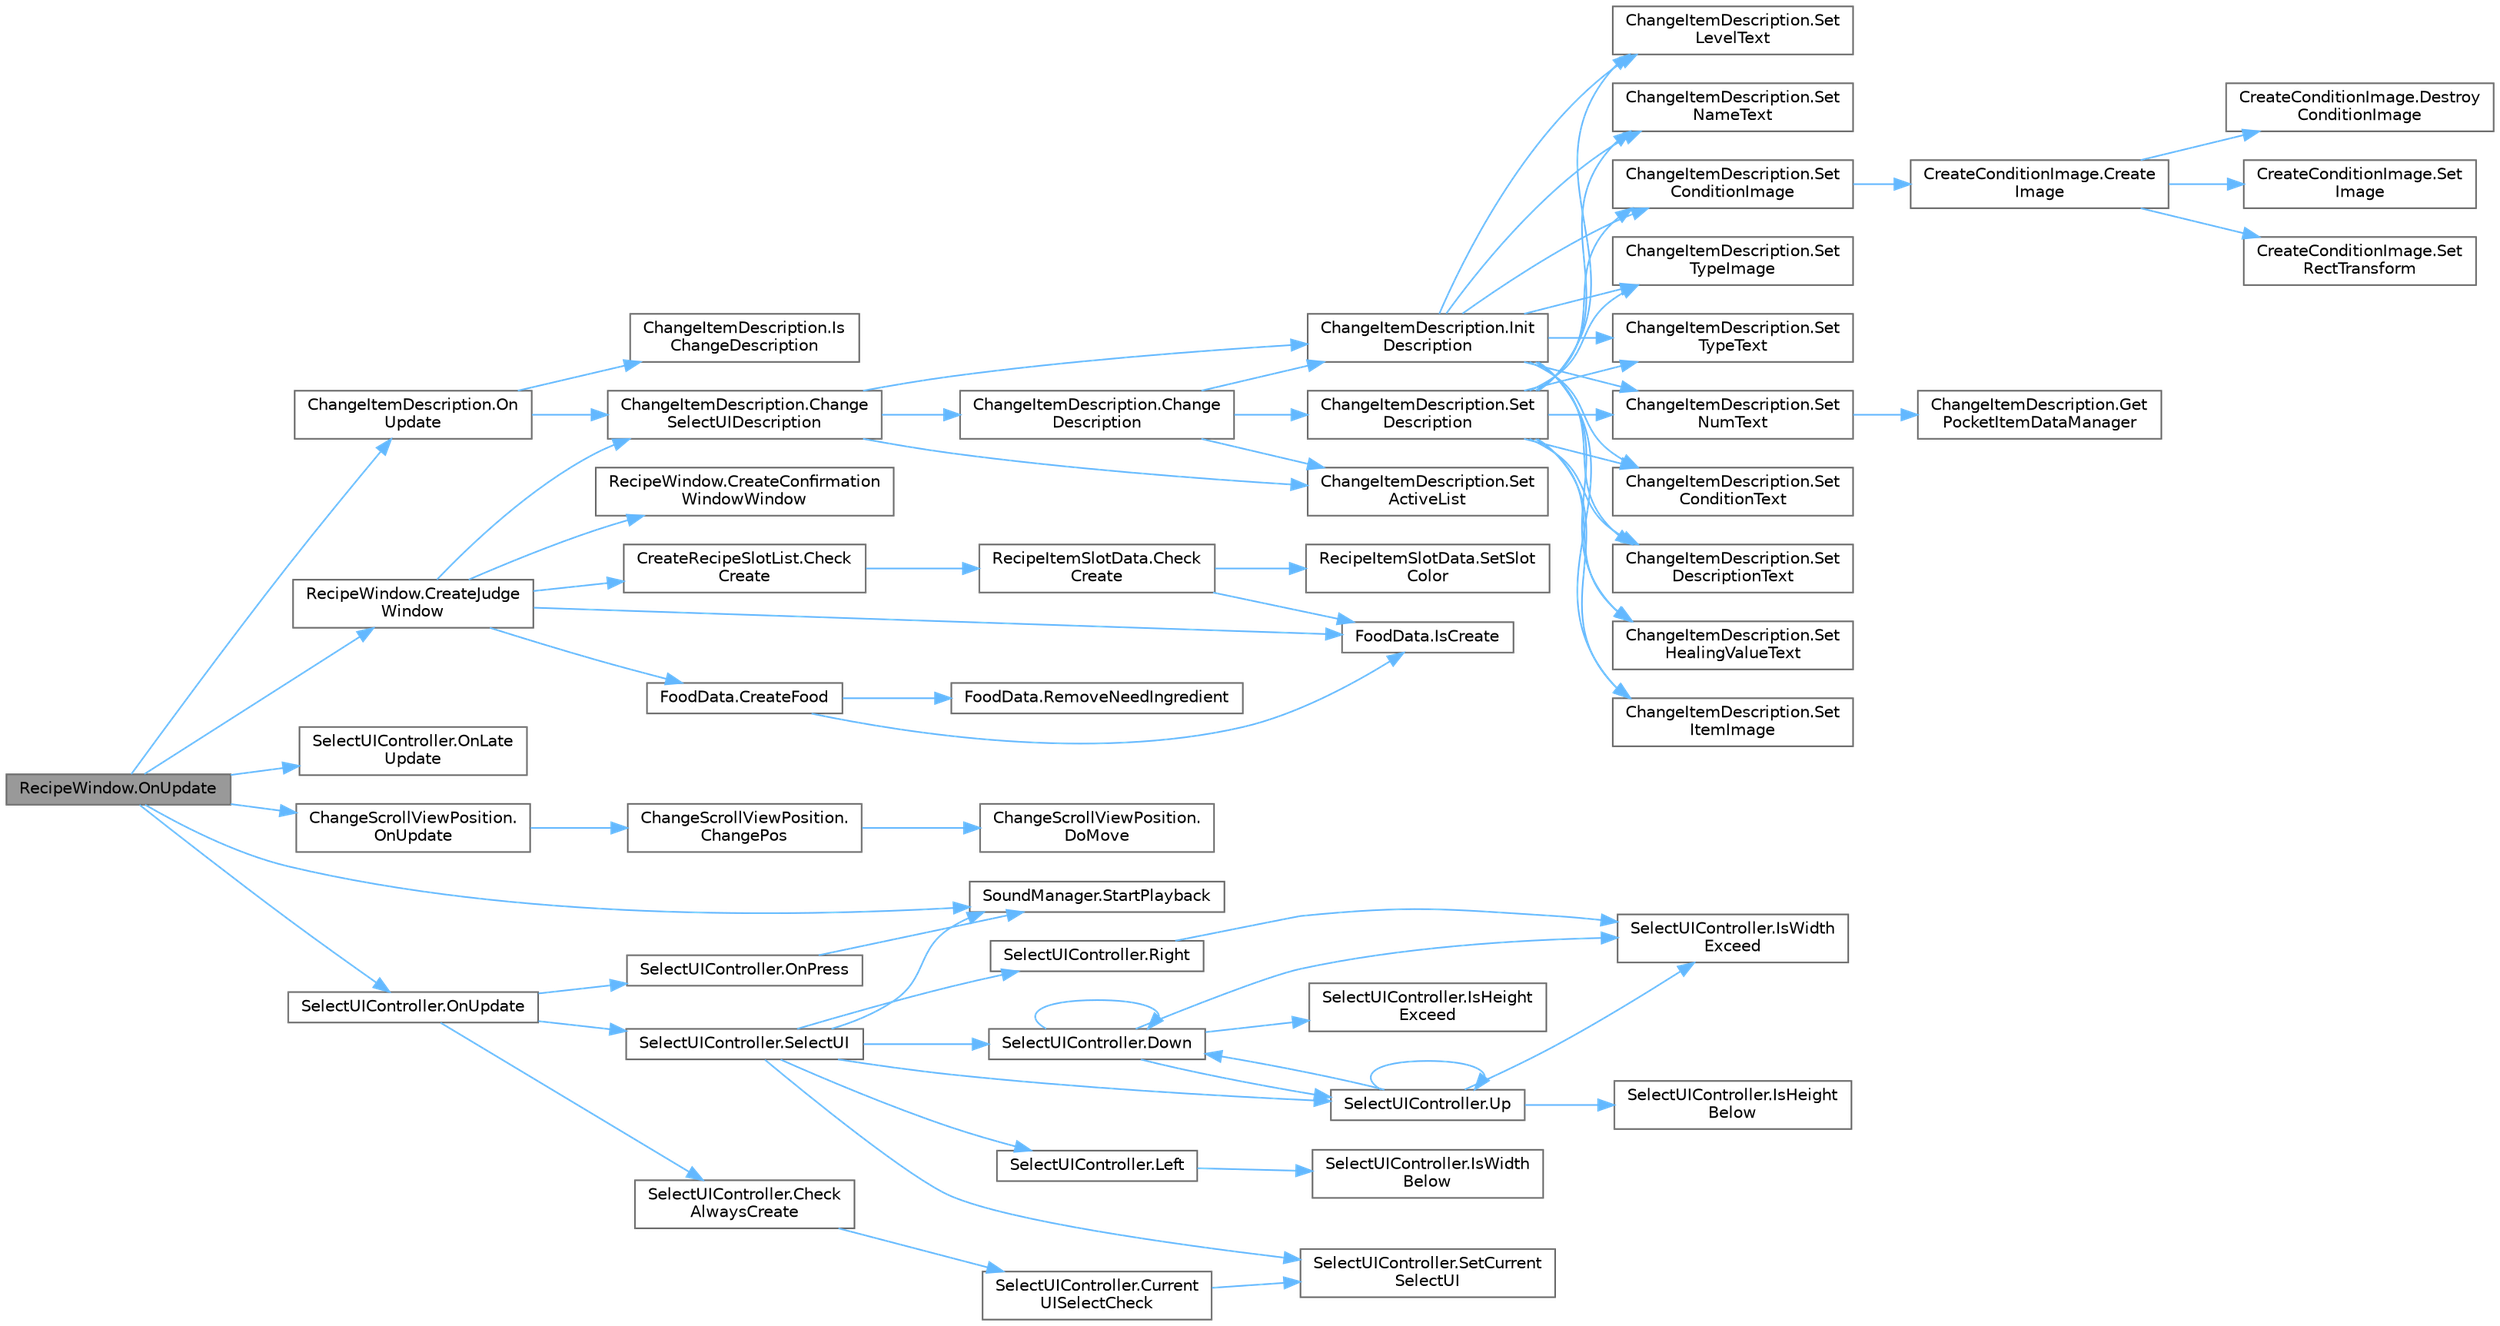 digraph "RecipeWindow.OnUpdate"
{
 // LATEX_PDF_SIZE
  bgcolor="transparent";
  edge [fontname=Helvetica,fontsize=10,labelfontname=Helvetica,labelfontsize=10];
  node [fontname=Helvetica,fontsize=10,shape=box,height=0.2,width=0.4];
  rankdir="LR";
  Node1 [id="Node000001",label="RecipeWindow.OnUpdate",height=0.2,width=0.4,color="gray40", fillcolor="grey60", style="filled", fontcolor="black",tooltip=" "];
  Node1 -> Node2 [id="edge74_Node000001_Node000002",color="steelblue1",style="solid",tooltip=" "];
  Node2 [id="Node000002",label="RecipeWindow.CreateJudge\lWindow",height=0.2,width=0.4,color="grey40", fillcolor="white", style="filled",URL="$class_recipe_window.html#a7c9e7d7330d1251a53c895b44ed8864a",tooltip=" "];
  Node2 -> Node3 [id="edge75_Node000002_Node000003",color="steelblue1",style="solid",tooltip=" "];
  Node3 [id="Node000003",label="ChangeItemDescription.Change\lSelectUIDescription",height=0.2,width=0.4,color="grey40", fillcolor="white", style="filled",URL="$class_change_item_description.html#aacc81e0e1ff632ab53b5e50d2a0cddf8",tooltip=" "];
  Node3 -> Node4 [id="edge76_Node000003_Node000004",color="steelblue1",style="solid",tooltip=" "];
  Node4 [id="Node000004",label="ChangeItemDescription.Change\lDescription",height=0.2,width=0.4,color="grey40", fillcolor="white", style="filled",URL="$class_change_item_description.html#a39465c7eac4eeb08c1584153c2c32d4b",tooltip=" "];
  Node4 -> Node5 [id="edge77_Node000004_Node000005",color="steelblue1",style="solid",tooltip=" "];
  Node5 [id="Node000005",label="ChangeItemDescription.Init\lDescription",height=0.2,width=0.4,color="grey40", fillcolor="white", style="filled",URL="$class_change_item_description.html#a8fea78d4ad9d25fed84d8b30b905ad88",tooltip=" "];
  Node5 -> Node6 [id="edge78_Node000005_Node000006",color="steelblue1",style="solid",tooltip=" "];
  Node6 [id="Node000006",label="ChangeItemDescription.Set\lConditionImage",height=0.2,width=0.4,color="grey40", fillcolor="white", style="filled",URL="$class_change_item_description.html#aa185820af5921746ce678ddf4e957cf3",tooltip=" "];
  Node6 -> Node7 [id="edge79_Node000006_Node000007",color="steelblue1",style="solid",tooltip=" "];
  Node7 [id="Node000007",label="CreateConditionImage.Create\lImage",height=0.2,width=0.4,color="grey40", fillcolor="white", style="filled",URL="$class_create_condition_image.html#a9603eed3ccdae658bf880d2e557f02e6",tooltip=" "];
  Node7 -> Node8 [id="edge80_Node000007_Node000008",color="steelblue1",style="solid",tooltip=" "];
  Node8 [id="Node000008",label="CreateConditionImage.Destroy\lConditionImage",height=0.2,width=0.4,color="grey40", fillcolor="white", style="filled",URL="$class_create_condition_image.html#a159795bea19415be7c8e0fdad6a88c16",tooltip=" "];
  Node7 -> Node9 [id="edge81_Node000007_Node000009",color="steelblue1",style="solid",tooltip=" "];
  Node9 [id="Node000009",label="CreateConditionImage.Set\lImage",height=0.2,width=0.4,color="grey40", fillcolor="white", style="filled",URL="$class_create_condition_image.html#ab38aa7fcd00e6061cc361f1045c7a65f",tooltip=" "];
  Node7 -> Node10 [id="edge82_Node000007_Node000010",color="steelblue1",style="solid",tooltip=" "];
  Node10 [id="Node000010",label="CreateConditionImage.Set\lRectTransform",height=0.2,width=0.4,color="grey40", fillcolor="white", style="filled",URL="$class_create_condition_image.html#aef971bb4aaf167e2af69e71299a5164e",tooltip=" "];
  Node5 -> Node11 [id="edge83_Node000005_Node000011",color="steelblue1",style="solid",tooltip=" "];
  Node11 [id="Node000011",label="ChangeItemDescription.Set\lConditionText",height=0.2,width=0.4,color="grey40", fillcolor="white", style="filled",URL="$class_change_item_description.html#a9428b047a02113ad7d84e82e7c53347e",tooltip=" "];
  Node5 -> Node12 [id="edge84_Node000005_Node000012",color="steelblue1",style="solid",tooltip=" "];
  Node12 [id="Node000012",label="ChangeItemDescription.Set\lDescriptionText",height=0.2,width=0.4,color="grey40", fillcolor="white", style="filled",URL="$class_change_item_description.html#adb1ebfa967778858c3914e4bc5efbd0f",tooltip=" "];
  Node5 -> Node13 [id="edge85_Node000005_Node000013",color="steelblue1",style="solid",tooltip=" "];
  Node13 [id="Node000013",label="ChangeItemDescription.Set\lHealingValueText",height=0.2,width=0.4,color="grey40", fillcolor="white", style="filled",URL="$class_change_item_description.html#aa1b05f79f4eb415b9ca36d3af768fec4",tooltip=" "];
  Node5 -> Node14 [id="edge86_Node000005_Node000014",color="steelblue1",style="solid",tooltip=" "];
  Node14 [id="Node000014",label="ChangeItemDescription.Set\lItemImage",height=0.2,width=0.4,color="grey40", fillcolor="white", style="filled",URL="$class_change_item_description.html#a9f66e8cf3c8009b6029632d024c9ec31",tooltip=" "];
  Node5 -> Node15 [id="edge87_Node000005_Node000015",color="steelblue1",style="solid",tooltip=" "];
  Node15 [id="Node000015",label="ChangeItemDescription.Set\lLevelText",height=0.2,width=0.4,color="grey40", fillcolor="white", style="filled",URL="$class_change_item_description.html#ad8d9c84b5f93d3bbf430690f17a60f37",tooltip=" "];
  Node5 -> Node16 [id="edge88_Node000005_Node000016",color="steelblue1",style="solid",tooltip=" "];
  Node16 [id="Node000016",label="ChangeItemDescription.Set\lNameText",height=0.2,width=0.4,color="grey40", fillcolor="white", style="filled",URL="$class_change_item_description.html#a3ec87231626383d41e2880588e1b680f",tooltip=" "];
  Node5 -> Node17 [id="edge89_Node000005_Node000017",color="steelblue1",style="solid",tooltip=" "];
  Node17 [id="Node000017",label="ChangeItemDescription.Set\lNumText",height=0.2,width=0.4,color="grey40", fillcolor="white", style="filled",URL="$class_change_item_description.html#a5250daf10f3b969e12506a26baae64b7",tooltip=" "];
  Node17 -> Node18 [id="edge90_Node000017_Node000018",color="steelblue1",style="solid",tooltip=" "];
  Node18 [id="Node000018",label="ChangeItemDescription.Get\lPocketItemDataManager",height=0.2,width=0.4,color="grey40", fillcolor="white", style="filled",URL="$class_change_item_description.html#a93b44386a6c1982756a07f380a8e9716",tooltip=" "];
  Node5 -> Node19 [id="edge91_Node000005_Node000019",color="steelblue1",style="solid",tooltip=" "];
  Node19 [id="Node000019",label="ChangeItemDescription.Set\lTypeImage",height=0.2,width=0.4,color="grey40", fillcolor="white", style="filled",URL="$class_change_item_description.html#a8c37b1ca4fad6670c3b9c105ac77e706",tooltip=" "];
  Node5 -> Node20 [id="edge92_Node000005_Node000020",color="steelblue1",style="solid",tooltip=" "];
  Node20 [id="Node000020",label="ChangeItemDescription.Set\lTypeText",height=0.2,width=0.4,color="grey40", fillcolor="white", style="filled",URL="$class_change_item_description.html#a7611e7ccedb5b7ae0e7ba93c0721f296",tooltip=" "];
  Node4 -> Node21 [id="edge93_Node000004_Node000021",color="steelblue1",style="solid",tooltip=" "];
  Node21 [id="Node000021",label="ChangeItemDescription.Set\lActiveList",height=0.2,width=0.4,color="grey40", fillcolor="white", style="filled",URL="$class_change_item_description.html#a25731aff5117c8141b0f5daf41dd9988",tooltip=" "];
  Node4 -> Node22 [id="edge94_Node000004_Node000022",color="steelblue1",style="solid",tooltip=" "];
  Node22 [id="Node000022",label="ChangeItemDescription.Set\lDescription",height=0.2,width=0.4,color="grey40", fillcolor="white", style="filled",URL="$class_change_item_description.html#a80f1cb0c60ae117de04d58a221747612",tooltip=" "];
  Node22 -> Node6 [id="edge95_Node000022_Node000006",color="steelblue1",style="solid",tooltip=" "];
  Node22 -> Node11 [id="edge96_Node000022_Node000011",color="steelblue1",style="solid",tooltip=" "];
  Node22 -> Node12 [id="edge97_Node000022_Node000012",color="steelblue1",style="solid",tooltip=" "];
  Node22 -> Node13 [id="edge98_Node000022_Node000013",color="steelblue1",style="solid",tooltip=" "];
  Node22 -> Node14 [id="edge99_Node000022_Node000014",color="steelblue1",style="solid",tooltip=" "];
  Node22 -> Node15 [id="edge100_Node000022_Node000015",color="steelblue1",style="solid",tooltip=" "];
  Node22 -> Node16 [id="edge101_Node000022_Node000016",color="steelblue1",style="solid",tooltip=" "];
  Node22 -> Node17 [id="edge102_Node000022_Node000017",color="steelblue1",style="solid",tooltip=" "];
  Node22 -> Node19 [id="edge103_Node000022_Node000019",color="steelblue1",style="solid",tooltip=" "];
  Node22 -> Node20 [id="edge104_Node000022_Node000020",color="steelblue1",style="solid",tooltip=" "];
  Node3 -> Node5 [id="edge105_Node000003_Node000005",color="steelblue1",style="solid",tooltip=" "];
  Node3 -> Node21 [id="edge106_Node000003_Node000021",color="steelblue1",style="solid",tooltip=" "];
  Node2 -> Node23 [id="edge107_Node000002_Node000023",color="steelblue1",style="solid",tooltip=" "];
  Node23 [id="Node000023",label="CreateRecipeSlotList.Check\lCreate",height=0.2,width=0.4,color="grey40", fillcolor="white", style="filled",URL="$class_create_recipe_slot_list.html#aa7d1f8fa388019c770da8763db9a8455",tooltip=" "];
  Node23 -> Node24 [id="edge108_Node000023_Node000024",color="steelblue1",style="solid",tooltip=" "];
  Node24 [id="Node000024",label="RecipeItemSlotData.Check\lCreate",height=0.2,width=0.4,color="grey40", fillcolor="white", style="filled",URL="$class_recipe_item_slot_data.html#ac58cf30a9a738e7cf0c940a79df73482",tooltip=" "];
  Node24 -> Node25 [id="edge109_Node000024_Node000025",color="steelblue1",style="solid",tooltip=" "];
  Node25 [id="Node000025",label="FoodData.IsCreate",height=0.2,width=0.4,color="grey40", fillcolor="white", style="filled",URL="$class_food_data.html#ae8403377fa7d3c4fe82ebb003d562a4f",tooltip="引数料理が作成できるか確認するメソッド"];
  Node24 -> Node26 [id="edge110_Node000024_Node000026",color="steelblue1",style="solid",tooltip=" "];
  Node26 [id="Node000026",label="RecipeItemSlotData.SetSlot\lColor",height=0.2,width=0.4,color="grey40", fillcolor="white", style="filled",URL="$class_recipe_item_slot_data.html#a513dac709142065cba9d18fde3034398",tooltip=" "];
  Node2 -> Node27 [id="edge111_Node000002_Node000027",color="steelblue1",style="solid",tooltip=" "];
  Node27 [id="Node000027",label="RecipeWindow.CreateConfirmation\lWindowWindow",height=0.2,width=0.4,color="grey40", fillcolor="white", style="filled",URL="$class_recipe_window.html#a2987fa9ea8841eee23574ad14b166da9",tooltip=" "];
  Node2 -> Node28 [id="edge112_Node000002_Node000028",color="steelblue1",style="solid",tooltip=" "];
  Node28 [id="Node000028",label="FoodData.CreateFood",height=0.2,width=0.4,color="grey40", fillcolor="white", style="filled",URL="$class_food_data.html#a2a2d34ca8545277e0dc471ffde0c3526",tooltip="引数料理を作成後、ポケットに追加する"];
  Node28 -> Node25 [id="edge113_Node000028_Node000025",color="steelblue1",style="solid",tooltip=" "];
  Node28 -> Node29 [id="edge114_Node000028_Node000029",color="steelblue1",style="solid",tooltip=" "];
  Node29 [id="Node000029",label="FoodData.RemoveNeedIngredient",height=0.2,width=0.4,color="grey40", fillcolor="white", style="filled",URL="$class_food_data.html#aa50f42fc4328085ffb20d9adb2b64cd5",tooltip=" "];
  Node2 -> Node25 [id="edge115_Node000002_Node000025",color="steelblue1",style="solid",tooltip=" "];
  Node1 -> Node30 [id="edge116_Node000001_Node000030",color="steelblue1",style="solid",tooltip=" "];
  Node30 [id="Node000030",label="SelectUIController.OnLate\lUpdate",height=0.2,width=0.4,color="grey40", fillcolor="white", style="filled",URL="$class_select_u_i_controller.html#a4c693b99fa30040236b1b5cccf671e4b",tooltip=" "];
  Node1 -> Node31 [id="edge117_Node000001_Node000031",color="steelblue1",style="solid",tooltip=" "];
  Node31 [id="Node000031",label="ChangeItemDescription.On\lUpdate",height=0.2,width=0.4,color="grey40", fillcolor="white", style="filled",URL="$class_change_item_description.html#add800bb5c8e841af0e1e9365272e371e",tooltip=" "];
  Node31 -> Node3 [id="edge118_Node000031_Node000003",color="steelblue1",style="solid",tooltip=" "];
  Node31 -> Node32 [id="edge119_Node000031_Node000032",color="steelblue1",style="solid",tooltip=" "];
  Node32 [id="Node000032",label="ChangeItemDescription.Is\lChangeDescription",height=0.2,width=0.4,color="grey40", fillcolor="white", style="filled",URL="$class_change_item_description.html#add57e8fa1aa1e868d4d2f7a871dc150c",tooltip=" "];
  Node1 -> Node33 [id="edge120_Node000001_Node000033",color="steelblue1",style="solid",tooltip=" "];
  Node33 [id="Node000033",label="ChangeScrollViewPosition.\lOnUpdate",height=0.2,width=0.4,color="grey40", fillcolor="white", style="filled",URL="$class_change_scroll_view_position.html#a36e8c8f86b5fe4b10dd548227fb09961",tooltip=" "];
  Node33 -> Node34 [id="edge121_Node000033_Node000034",color="steelblue1",style="solid",tooltip=" "];
  Node34 [id="Node000034",label="ChangeScrollViewPosition.\lChangePos",height=0.2,width=0.4,color="grey40", fillcolor="white", style="filled",URL="$class_change_scroll_view_position.html#a2f4f3fb6f7a579f48e2ba4c1681076ed",tooltip=" "];
  Node34 -> Node35 [id="edge122_Node000034_Node000035",color="steelblue1",style="solid",tooltip=" "];
  Node35 [id="Node000035",label="ChangeScrollViewPosition.\lDoMove",height=0.2,width=0.4,color="grey40", fillcolor="white", style="filled",URL="$class_change_scroll_view_position.html#ade48cf2c0a7b9cb71bebf8f9dac0ef9d",tooltip=" "];
  Node1 -> Node36 [id="edge123_Node000001_Node000036",color="steelblue1",style="solid",tooltip=" "];
  Node36 [id="Node000036",label="SelectUIController.OnUpdate",height=0.2,width=0.4,color="grey40", fillcolor="white", style="filled",URL="$class_select_u_i_controller.html#a807f9c965bdc2f43f19da12e4afa49e3",tooltip=" "];
  Node36 -> Node37 [id="edge124_Node000036_Node000037",color="steelblue1",style="solid",tooltip=" "];
  Node37 [id="Node000037",label="SelectUIController.Check\lAlwaysCreate",height=0.2,width=0.4,color="grey40", fillcolor="white", style="filled",URL="$class_select_u_i_controller.html#a80169d05bdc0964bd78900892f8dfd31",tooltip="nullのUIを取り除き、現在選択中のUIが配列外でないか確認する"];
  Node37 -> Node38 [id="edge125_Node000037_Node000038",color="steelblue1",style="solid",tooltip=" "];
  Node38 [id="Node000038",label="SelectUIController.Current\lUISelectCheck",height=0.2,width=0.4,color="grey40", fillcolor="white", style="filled",URL="$class_select_u_i_controller.html#ae9cf2e2626827aeb5979aebbd41cade1",tooltip=" "];
  Node38 -> Node39 [id="edge126_Node000038_Node000039",color="steelblue1",style="solid",tooltip=" "];
  Node39 [id="Node000039",label="SelectUIController.SetCurrent\lSelectUI",height=0.2,width=0.4,color="grey40", fillcolor="white", style="filled",URL="$class_select_u_i_controller.html#a249c887f3d648141e94af9e723ea9b8e",tooltip=" "];
  Node36 -> Node40 [id="edge127_Node000036_Node000040",color="steelblue1",style="solid",tooltip=" "];
  Node40 [id="Node000040",label="SelectUIController.OnPress",height=0.2,width=0.4,color="grey40", fillcolor="white", style="filled",URL="$class_select_u_i_controller.html#a5bdf506e8f998f51c0259978f9ce10e8",tooltip=" "];
  Node40 -> Node41 [id="edge128_Node000040_Node000041",color="steelblue1",style="solid",tooltip=" "];
  Node41 [id="Node000041",label="SoundManager.StartPlayback",height=0.2,width=0.4,color="grey40", fillcolor="white", style="filled",URL="$class_sound_manager.html#a10bc60ca27342f6574923712ef9028c5",tooltip="2Dでのサウンド再生"];
  Node36 -> Node42 [id="edge129_Node000036_Node000042",color="steelblue1",style="solid",tooltip=" "];
  Node42 [id="Node000042",label="SelectUIController.SelectUI",height=0.2,width=0.4,color="grey40", fillcolor="white", style="filled",URL="$class_select_u_i_controller.html#aad575b4143546f3a7f9133ac4bd4e270",tooltip=" "];
  Node42 -> Node43 [id="edge130_Node000042_Node000043",color="steelblue1",style="solid",tooltip=" "];
  Node43 [id="Node000043",label="SelectUIController.Down",height=0.2,width=0.4,color="grey40", fillcolor="white", style="filled",URL="$class_select_u_i_controller.html#a3e210dcd4b2a8c70ff995342f24779d2",tooltip=" "];
  Node43 -> Node43 [id="edge131_Node000043_Node000043",color="steelblue1",style="solid",tooltip=" "];
  Node43 -> Node44 [id="edge132_Node000043_Node000044",color="steelblue1",style="solid",tooltip=" "];
  Node44 [id="Node000044",label="SelectUIController.IsHeight\lExceed",height=0.2,width=0.4,color="grey40", fillcolor="white", style="filled",URL="$class_select_u_i_controller.html#aecb3ff0c4ef5260dce9a2dbeee723c8d",tooltip=" "];
  Node43 -> Node45 [id="edge133_Node000043_Node000045",color="steelblue1",style="solid",tooltip=" "];
  Node45 [id="Node000045",label="SelectUIController.IsWidth\lExceed",height=0.2,width=0.4,color="grey40", fillcolor="white", style="filled",URL="$class_select_u_i_controller.html#aa300e0d1d9d36517f6a34e54cf1089ec",tooltip=" "];
  Node43 -> Node46 [id="edge134_Node000043_Node000046",color="steelblue1",style="solid",tooltip=" "];
  Node46 [id="Node000046",label="SelectUIController.Up",height=0.2,width=0.4,color="grey40", fillcolor="white", style="filled",URL="$class_select_u_i_controller.html#a480b360a0d2093e3ce8a58d260ce28d1",tooltip=" "];
  Node46 -> Node43 [id="edge135_Node000046_Node000043",color="steelblue1",style="solid",tooltip=" "];
  Node46 -> Node47 [id="edge136_Node000046_Node000047",color="steelblue1",style="solid",tooltip=" "];
  Node47 [id="Node000047",label="SelectUIController.IsHeight\lBelow",height=0.2,width=0.4,color="grey40", fillcolor="white", style="filled",URL="$class_select_u_i_controller.html#a21f92df91aa5f2aeb7b031aa2306fec5",tooltip=" "];
  Node46 -> Node45 [id="edge137_Node000046_Node000045",color="steelblue1",style="solid",tooltip=" "];
  Node46 -> Node46 [id="edge138_Node000046_Node000046",color="steelblue1",style="solid",tooltip=" "];
  Node42 -> Node48 [id="edge139_Node000042_Node000048",color="steelblue1",style="solid",tooltip=" "];
  Node48 [id="Node000048",label="SelectUIController.Left",height=0.2,width=0.4,color="grey40", fillcolor="white", style="filled",URL="$class_select_u_i_controller.html#a8daa0f381d30e9890e6f9158e6769a86",tooltip=" "];
  Node48 -> Node49 [id="edge140_Node000048_Node000049",color="steelblue1",style="solid",tooltip=" "];
  Node49 [id="Node000049",label="SelectUIController.IsWidth\lBelow",height=0.2,width=0.4,color="grey40", fillcolor="white", style="filled",URL="$class_select_u_i_controller.html#a343009c151598d9af61173cf8ddb1d6e",tooltip=" "];
  Node42 -> Node50 [id="edge141_Node000042_Node000050",color="steelblue1",style="solid",tooltip=" "];
  Node50 [id="Node000050",label="SelectUIController.Right",height=0.2,width=0.4,color="grey40", fillcolor="white", style="filled",URL="$class_select_u_i_controller.html#a6d520da967f90239281f442f12beb604",tooltip=" "];
  Node50 -> Node45 [id="edge142_Node000050_Node000045",color="steelblue1",style="solid",tooltip=" "];
  Node42 -> Node39 [id="edge143_Node000042_Node000039",color="steelblue1",style="solid",tooltip=" "];
  Node42 -> Node41 [id="edge144_Node000042_Node000041",color="steelblue1",style="solid",tooltip=" "];
  Node42 -> Node46 [id="edge145_Node000042_Node000046",color="steelblue1",style="solid",tooltip=" "];
  Node1 -> Node41 [id="edge146_Node000001_Node000041",color="steelblue1",style="solid",tooltip=" "];
}
